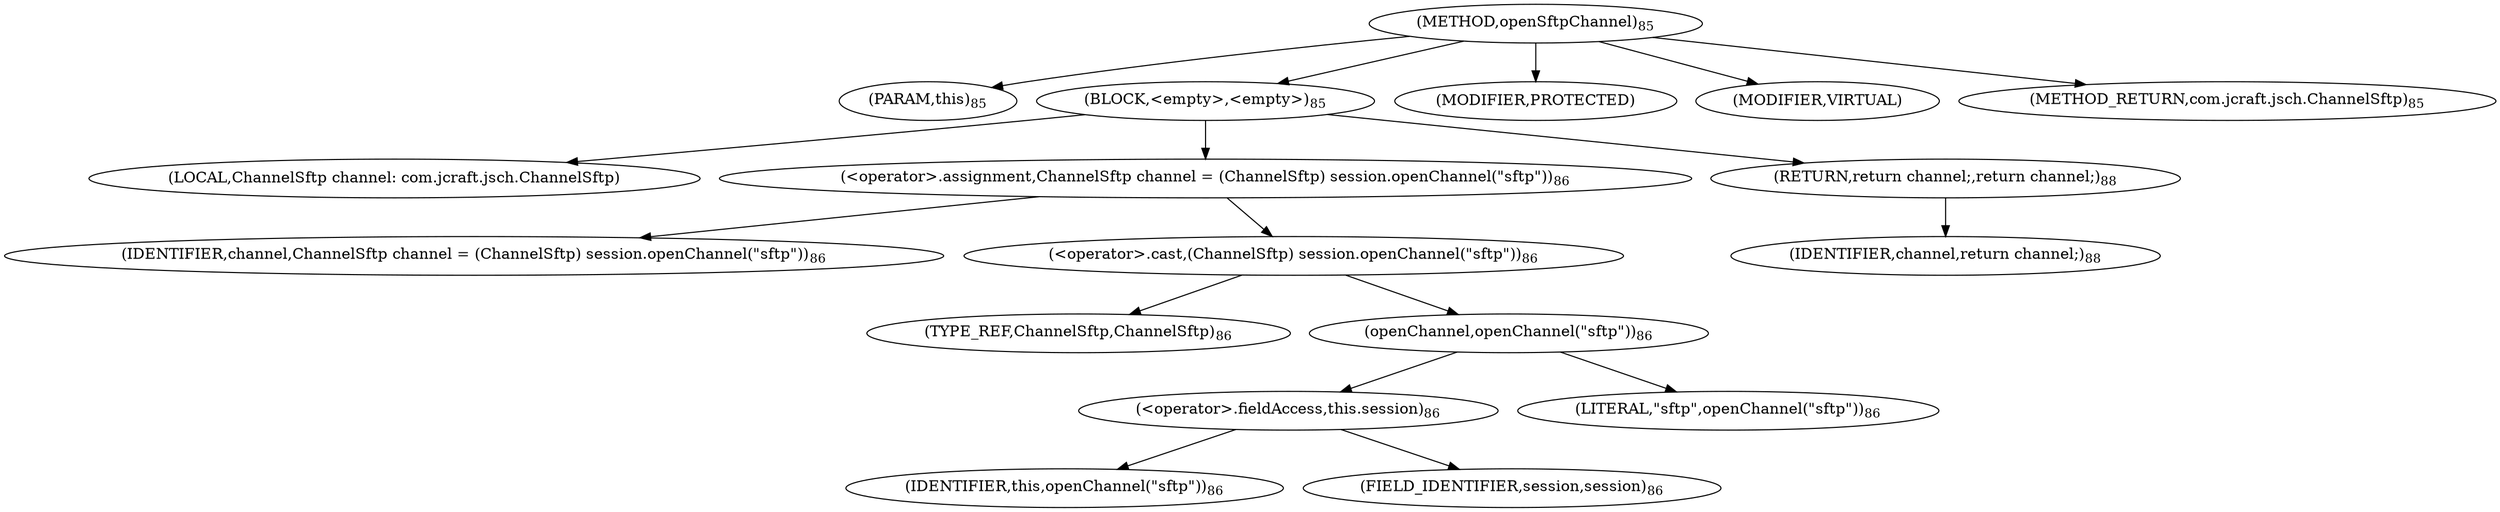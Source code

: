 digraph "openSftpChannel" {  
"116" [label = <(METHOD,openSftpChannel)<SUB>85</SUB>> ]
"117" [label = <(PARAM,this)<SUB>85</SUB>> ]
"118" [label = <(BLOCK,&lt;empty&gt;,&lt;empty&gt;)<SUB>85</SUB>> ]
"119" [label = <(LOCAL,ChannelSftp channel: com.jcraft.jsch.ChannelSftp)> ]
"120" [label = <(&lt;operator&gt;.assignment,ChannelSftp channel = (ChannelSftp) session.openChannel(&quot;sftp&quot;))<SUB>86</SUB>> ]
"121" [label = <(IDENTIFIER,channel,ChannelSftp channel = (ChannelSftp) session.openChannel(&quot;sftp&quot;))<SUB>86</SUB>> ]
"122" [label = <(&lt;operator&gt;.cast,(ChannelSftp) session.openChannel(&quot;sftp&quot;))<SUB>86</SUB>> ]
"123" [label = <(TYPE_REF,ChannelSftp,ChannelSftp)<SUB>86</SUB>> ]
"124" [label = <(openChannel,openChannel(&quot;sftp&quot;))<SUB>86</SUB>> ]
"125" [label = <(&lt;operator&gt;.fieldAccess,this.session)<SUB>86</SUB>> ]
"126" [label = <(IDENTIFIER,this,openChannel(&quot;sftp&quot;))<SUB>86</SUB>> ]
"127" [label = <(FIELD_IDENTIFIER,session,session)<SUB>86</SUB>> ]
"128" [label = <(LITERAL,&quot;sftp&quot;,openChannel(&quot;sftp&quot;))<SUB>86</SUB>> ]
"129" [label = <(RETURN,return channel;,return channel;)<SUB>88</SUB>> ]
"130" [label = <(IDENTIFIER,channel,return channel;)<SUB>88</SUB>> ]
"131" [label = <(MODIFIER,PROTECTED)> ]
"132" [label = <(MODIFIER,VIRTUAL)> ]
"133" [label = <(METHOD_RETURN,com.jcraft.jsch.ChannelSftp)<SUB>85</SUB>> ]
  "116" -> "117" 
  "116" -> "118" 
  "116" -> "131" 
  "116" -> "132" 
  "116" -> "133" 
  "118" -> "119" 
  "118" -> "120" 
  "118" -> "129" 
  "120" -> "121" 
  "120" -> "122" 
  "122" -> "123" 
  "122" -> "124" 
  "124" -> "125" 
  "124" -> "128" 
  "125" -> "126" 
  "125" -> "127" 
  "129" -> "130" 
}
